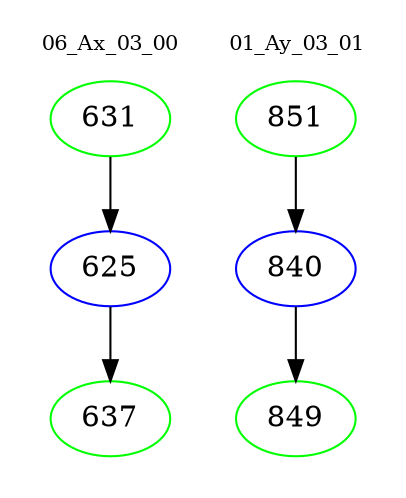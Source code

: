 digraph{
subgraph cluster_0 {
color = white
label = "06_Ax_03_00";
fontsize=10;
T0_631 [label="631", color="green"]
T0_631 -> T0_625 [color="black"]
T0_625 [label="625", color="blue"]
T0_625 -> T0_637 [color="black"]
T0_637 [label="637", color="green"]
}
subgraph cluster_1 {
color = white
label = "01_Ay_03_01";
fontsize=10;
T1_851 [label="851", color="green"]
T1_851 -> T1_840 [color="black"]
T1_840 [label="840", color="blue"]
T1_840 -> T1_849 [color="black"]
T1_849 [label="849", color="green"]
}
}
